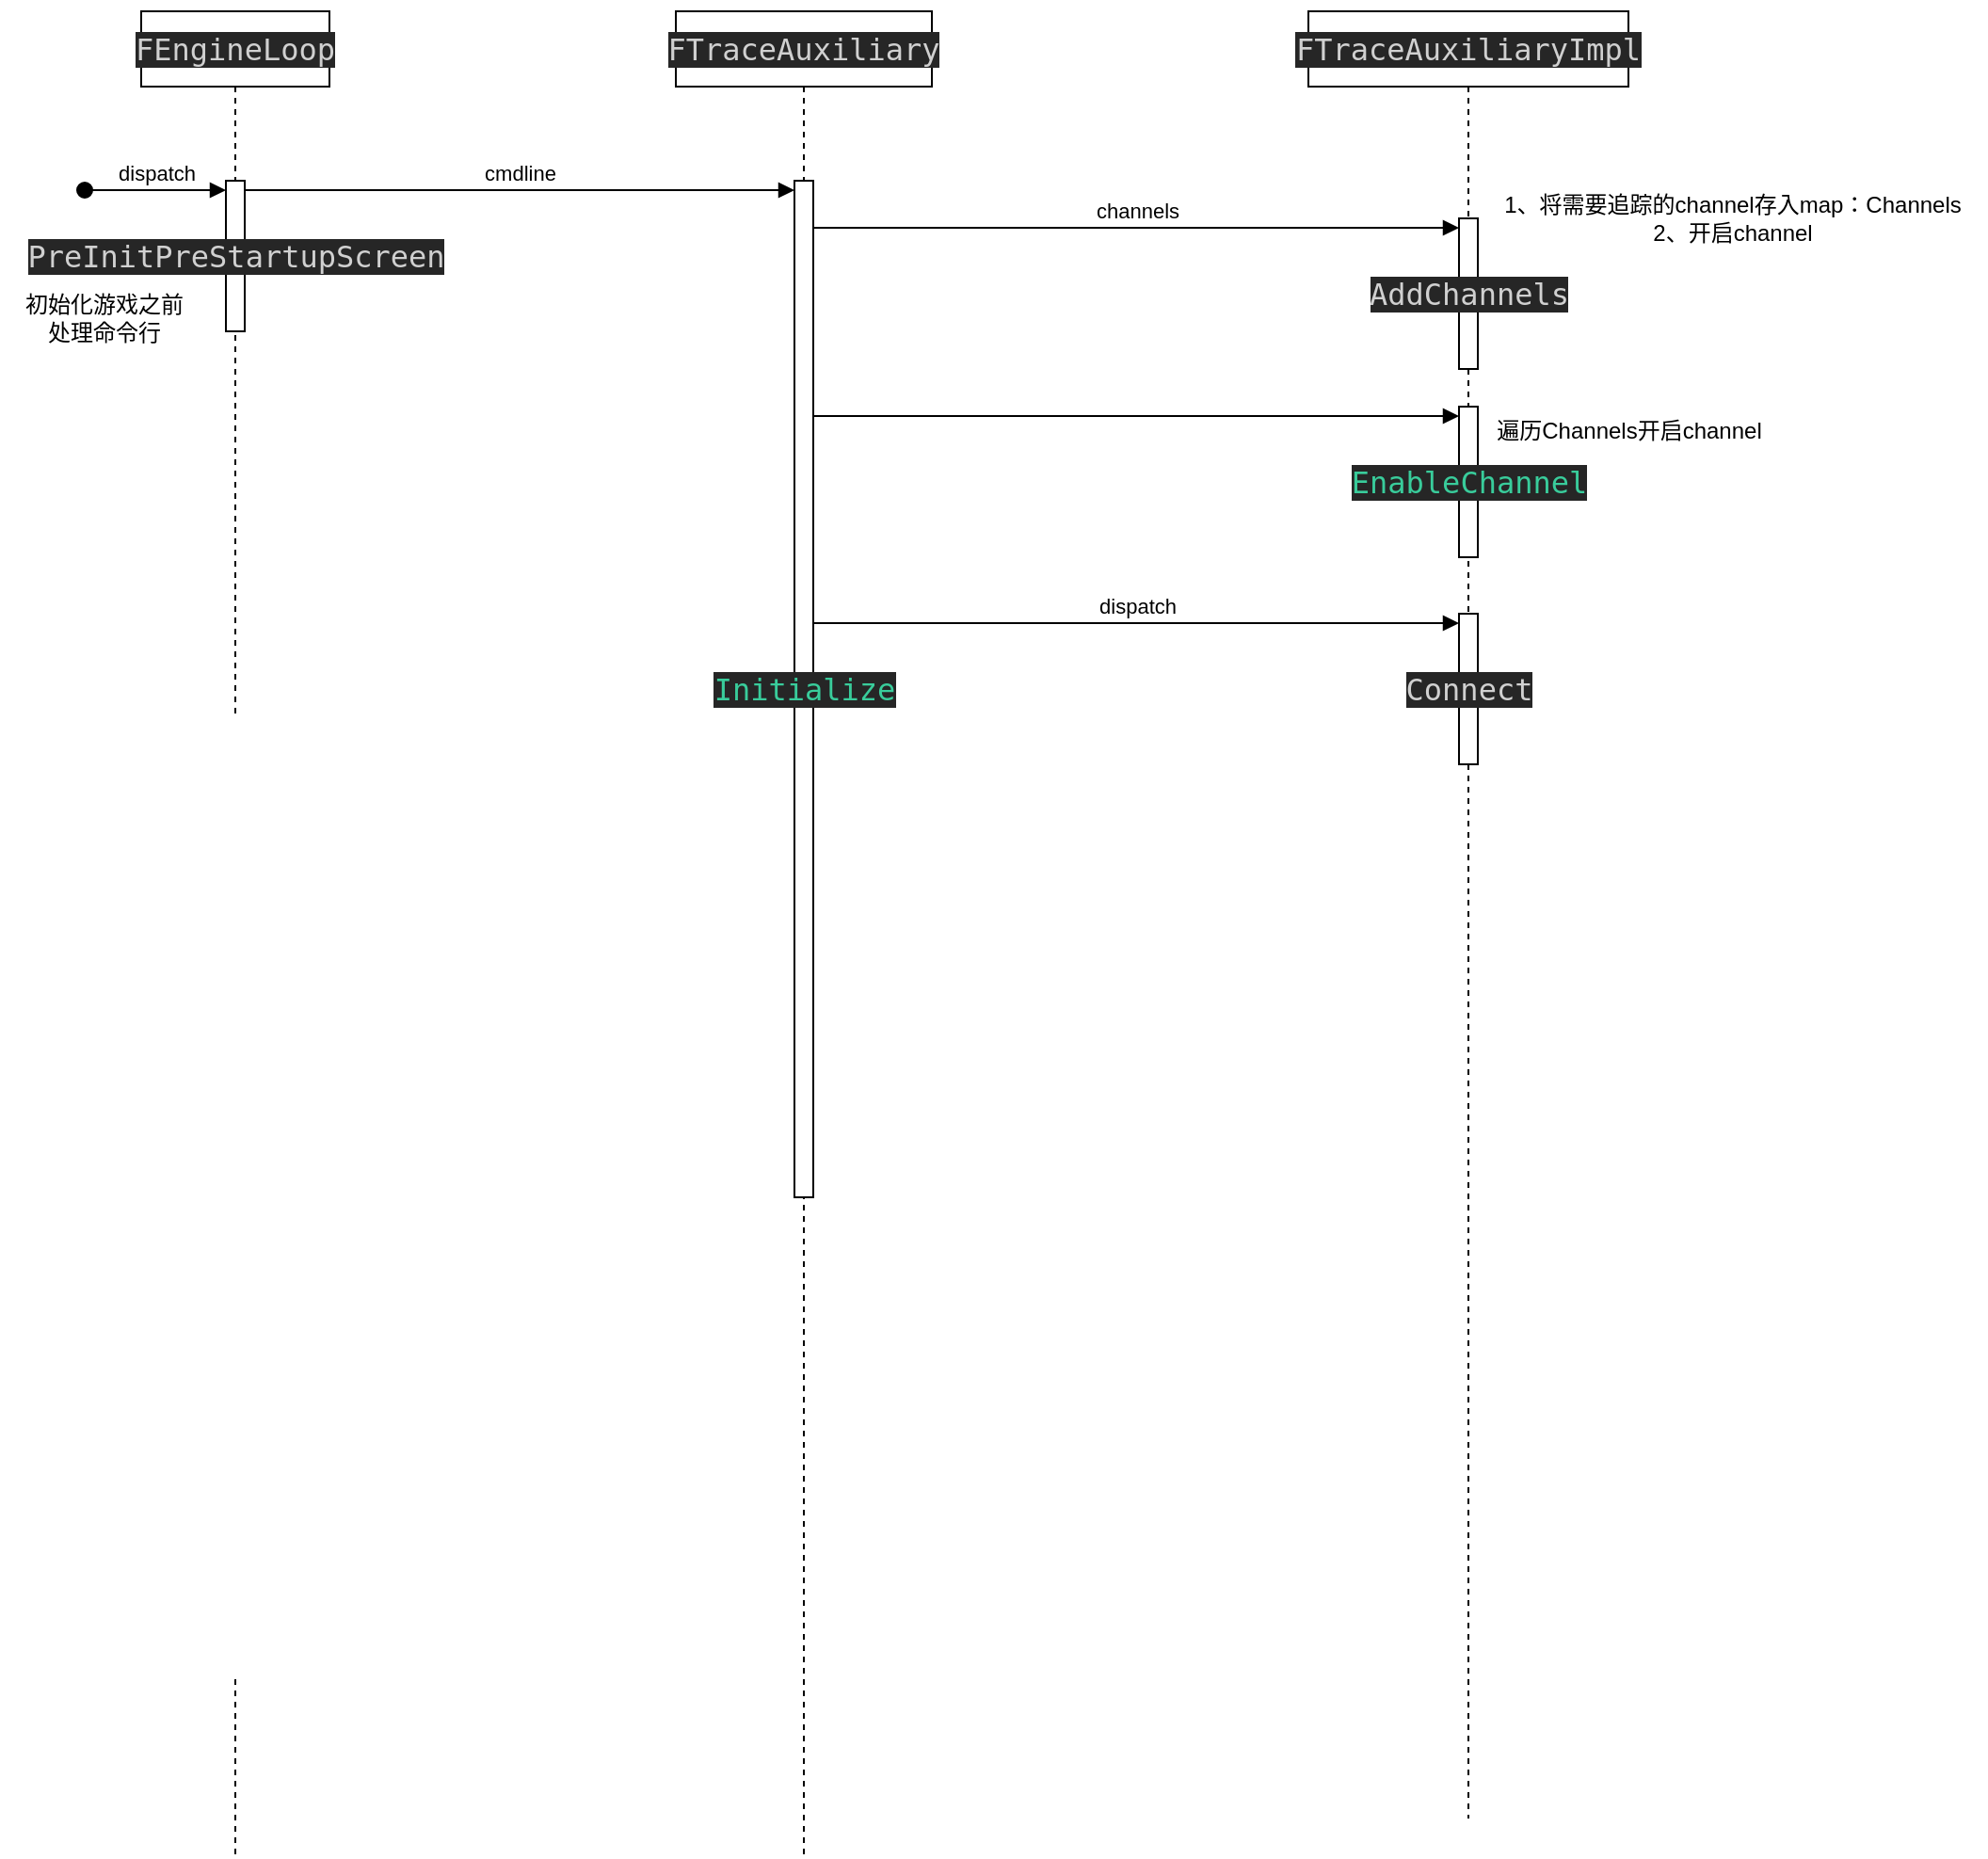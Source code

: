 <mxfile version="26.0.13">
  <diagram name="第 1 页" id="UgfqnTjjX8_KX1mcIwZx">
    <mxGraphModel dx="788" dy="447" grid="1" gridSize="10" guides="1" tooltips="1" connect="1" arrows="1" fold="1" page="1" pageScale="1" pageWidth="827" pageHeight="1169" math="0" shadow="0">
      <root>
        <mxCell id="0" />
        <mxCell id="1" parent="0" />
        <mxCell id="SOtteh8btGvdTnXQB1vJ-2" value="&lt;div style=&quot;background-color:#262626;color:#d0d0d0&quot;&gt;&lt;pre style=&quot;font-family:&#39;JetBrains Mono&#39;,monospace;font-size:12.0pt;&quot;&gt;FEngineLoop&lt;/pre&gt;&lt;/div&gt;" style="shape=umlLifeline;perimeter=lifelinePerimeter;whiteSpace=wrap;html=1;container=1;dropTarget=0;collapsible=0;recursiveResize=0;outlineConnect=0;portConstraint=eastwest;newEdgeStyle={&quot;curved&quot;:0,&quot;rounded&quot;:0};" vertex="1" parent="1">
          <mxGeometry x="80" y="80" width="100" height="980" as="geometry" />
        </mxCell>
        <mxCell id="SOtteh8btGvdTnXQB1vJ-3" value="&lt;div style=&quot;background-color:#262626;color:#d0d0d0&quot;&gt;&lt;pre style=&quot;font-family:&#39;JetBrains Mono&#39;,monospace;font-size:12.0pt;&quot;&gt;PreInitPreStartupScreen&lt;/pre&gt;&lt;/div&gt;" style="html=1;points=[[0,0,0,0,5],[0,1,0,0,-5],[1,0,0,0,5],[1,1,0,0,-5]];perimeter=orthogonalPerimeter;outlineConnect=0;targetShapes=umlLifeline;portConstraint=eastwest;newEdgeStyle={&quot;curved&quot;:0,&quot;rounded&quot;:0};" vertex="1" parent="SOtteh8btGvdTnXQB1vJ-2">
          <mxGeometry x="45" y="90" width="10" height="80" as="geometry" />
        </mxCell>
        <mxCell id="SOtteh8btGvdTnXQB1vJ-4" value="dispatch" style="html=1;verticalAlign=bottom;startArrow=oval;endArrow=block;startSize=8;curved=0;rounded=0;entryX=0;entryY=0;entryDx=0;entryDy=5;" edge="1" target="SOtteh8btGvdTnXQB1vJ-3" parent="SOtteh8btGvdTnXQB1vJ-2">
          <mxGeometry relative="1" as="geometry">
            <mxPoint x="-30" y="95" as="sourcePoint" />
          </mxGeometry>
        </mxCell>
        <mxCell id="SOtteh8btGvdTnXQB1vJ-5" value="初始化游戏之前&lt;div&gt;处理命令行&lt;/div&gt;" style="text;html=1;align=center;verticalAlign=middle;resizable=0;points=[];autosize=1;strokeColor=none;fillColor=none;" vertex="1" parent="1">
          <mxGeometry x="5" y="223" width="110" height="40" as="geometry" />
        </mxCell>
        <mxCell id="SOtteh8btGvdTnXQB1vJ-6" value="&lt;span style=&quot;font-family: &amp;quot;JetBrains Mono&amp;quot;, monospace; font-size: 12pt; background-color: rgb(38, 38, 38); color: rgb(208, 208, 208);&quot;&gt;FTraceAuxiliary&lt;/span&gt;" style="shape=umlLifeline;perimeter=lifelinePerimeter;whiteSpace=wrap;html=1;container=1;dropTarget=0;collapsible=0;recursiveResize=0;outlineConnect=0;portConstraint=eastwest;newEdgeStyle={&quot;curved&quot;:0,&quot;rounded&quot;:0};" vertex="1" parent="1">
          <mxGeometry x="364" y="80" width="136" height="980" as="geometry" />
        </mxCell>
        <mxCell id="SOtteh8btGvdTnXQB1vJ-7" value="&lt;div style=&quot;background-color:#262626;color:#d0d0d0&quot;&gt;&lt;pre style=&quot;font-family:&#39;JetBrains Mono&#39;,monospace;font-size:12.0pt;&quot;&gt;&lt;span style=&quot;color:#39cc9b;&quot;&gt;Initialize&lt;/span&gt;&lt;/pre&gt;&lt;/div&gt;" style="html=1;points=[[0,0,0,0,5],[0,1,0,0,-5],[1,0,0,0,5],[1,1,0,0,-5]];perimeter=orthogonalPerimeter;outlineConnect=0;targetShapes=umlLifeline;portConstraint=eastwest;newEdgeStyle={&quot;curved&quot;:0,&quot;rounded&quot;:0};" vertex="1" parent="SOtteh8btGvdTnXQB1vJ-6">
          <mxGeometry x="63" y="90" width="10" height="540" as="geometry" />
        </mxCell>
        <mxCell id="SOtteh8btGvdTnXQB1vJ-8" value="cmdline" style="html=1;verticalAlign=bottom;endArrow=block;curved=0;rounded=0;entryX=0;entryY=0;entryDx=0;entryDy=5;exitX=1;exitY=0;exitDx=0;exitDy=5;exitPerimeter=0;" edge="1" target="SOtteh8btGvdTnXQB1vJ-7" parent="1" source="SOtteh8btGvdTnXQB1vJ-3">
          <mxGeometry relative="1" as="geometry">
            <mxPoint x="350" y="175" as="sourcePoint" />
            <mxPoint as="offset" />
          </mxGeometry>
        </mxCell>
        <mxCell id="SOtteh8btGvdTnXQB1vJ-10" value="&lt;div style=&quot;background-color:#262626;color:#d0d0d0&quot;&gt;&lt;pre style=&quot;font-family:&#39;JetBrains Mono&#39;,monospace;font-size:12.0pt;&quot;&gt;FTraceAuxiliaryImpl&lt;/pre&gt;&lt;/div&gt;" style="shape=umlLifeline;perimeter=lifelinePerimeter;whiteSpace=wrap;html=1;container=1;dropTarget=0;collapsible=0;recursiveResize=0;outlineConnect=0;portConstraint=eastwest;newEdgeStyle={&quot;curved&quot;:0,&quot;rounded&quot;:0};" vertex="1" parent="1">
          <mxGeometry x="700" y="80" width="170" height="960" as="geometry" />
        </mxCell>
        <mxCell id="SOtteh8btGvdTnXQB1vJ-11" value="&lt;div style=&quot;background-color:#262626;color:#d0d0d0&quot;&gt;&lt;pre style=&quot;font-family:&#39;JetBrains Mono&#39;,monospace;font-size:12.0pt;&quot;&gt;AddChannels&lt;/pre&gt;&lt;/div&gt;" style="html=1;points=[[0,0,0,0,5],[0,1,0,0,-5],[1,0,0,0,5],[1,1,0,0,-5]];perimeter=orthogonalPerimeter;outlineConnect=0;targetShapes=umlLifeline;portConstraint=eastwest;newEdgeStyle={&quot;curved&quot;:0,&quot;rounded&quot;:0};" vertex="1" parent="SOtteh8btGvdTnXQB1vJ-10">
          <mxGeometry x="80" y="110" width="10" height="80" as="geometry" />
        </mxCell>
        <mxCell id="SOtteh8btGvdTnXQB1vJ-15" value="&lt;div style=&quot;background-color:#262626;color:#d0d0d0&quot;&gt;&lt;pre style=&quot;font-family:&#39;JetBrains Mono&#39;,monospace;font-size:12.0pt;&quot;&gt;&lt;span style=&quot;color:#39cc9b;&quot;&gt;EnableChannel&lt;/span&gt;&lt;/pre&gt;&lt;/div&gt;" style="html=1;points=[[0,0,0,0,5],[0,1,0,0,-5],[1,0,0,0,5],[1,1,0,0,-5]];perimeter=orthogonalPerimeter;outlineConnect=0;targetShapes=umlLifeline;portConstraint=eastwest;newEdgeStyle={&quot;curved&quot;:0,&quot;rounded&quot;:0};" vertex="1" parent="SOtteh8btGvdTnXQB1vJ-10">
          <mxGeometry x="80" y="210" width="10" height="80" as="geometry" />
        </mxCell>
        <mxCell id="SOtteh8btGvdTnXQB1vJ-19" value="&lt;div style=&quot;background-color:#262626;color:#d0d0d0&quot;&gt;&lt;pre style=&quot;font-family:&#39;JetBrains Mono&#39;,monospace;font-size:12.0pt;&quot;&gt;Connect&lt;/pre&gt;&lt;/div&gt;" style="html=1;points=[[0,0,0,0,5],[0,1,0,0,-5],[1,0,0,0,5],[1,1,0,0,-5]];perimeter=orthogonalPerimeter;outlineConnect=0;targetShapes=umlLifeline;portConstraint=eastwest;newEdgeStyle={&quot;curved&quot;:0,&quot;rounded&quot;:0};" vertex="1" parent="SOtteh8btGvdTnXQB1vJ-10">
          <mxGeometry x="80" y="320" width="10" height="80" as="geometry" />
        </mxCell>
        <mxCell id="SOtteh8btGvdTnXQB1vJ-12" value="channels" style="html=1;verticalAlign=bottom;endArrow=block;curved=0;rounded=0;entryX=0;entryY=0;entryDx=0;entryDy=5;" edge="1" target="SOtteh8btGvdTnXQB1vJ-11" parent="1" source="SOtteh8btGvdTnXQB1vJ-7">
          <mxGeometry relative="1" as="geometry">
            <mxPoint x="710" y="195" as="sourcePoint" />
          </mxGeometry>
        </mxCell>
        <mxCell id="SOtteh8btGvdTnXQB1vJ-14" value="1、将需要追踪的channel存入map：Channels&lt;div&gt;2、开启channel&lt;/div&gt;" style="text;html=1;align=center;verticalAlign=middle;resizable=0;points=[];autosize=1;strokeColor=none;fillColor=none;" vertex="1" parent="1">
          <mxGeometry x="790" y="170" width="270" height="40" as="geometry" />
        </mxCell>
        <mxCell id="SOtteh8btGvdTnXQB1vJ-16" value="" style="html=1;verticalAlign=bottom;endArrow=block;curved=0;rounded=0;entryX=0;entryY=0;entryDx=0;entryDy=5;" edge="1" target="SOtteh8btGvdTnXQB1vJ-15" parent="1" source="SOtteh8btGvdTnXQB1vJ-7">
          <mxGeometry relative="1" as="geometry">
            <mxPoint x="710" y="295" as="sourcePoint" />
          </mxGeometry>
        </mxCell>
        <mxCell id="SOtteh8btGvdTnXQB1vJ-18" value="遍历Channels开启channel" style="text;html=1;align=center;verticalAlign=middle;resizable=0;points=[];autosize=1;strokeColor=none;fillColor=none;" vertex="1" parent="1">
          <mxGeometry x="790" y="288" width="160" height="30" as="geometry" />
        </mxCell>
        <mxCell id="SOtteh8btGvdTnXQB1vJ-20" value="dispatch" style="html=1;verticalAlign=bottom;endArrow=block;curved=0;rounded=0;entryX=0;entryY=0;entryDx=0;entryDy=5;" edge="1" target="SOtteh8btGvdTnXQB1vJ-19" parent="1" source="SOtteh8btGvdTnXQB1vJ-7">
          <mxGeometry relative="1" as="geometry">
            <mxPoint x="710" y="405" as="sourcePoint" />
          </mxGeometry>
        </mxCell>
      </root>
    </mxGraphModel>
  </diagram>
</mxfile>
